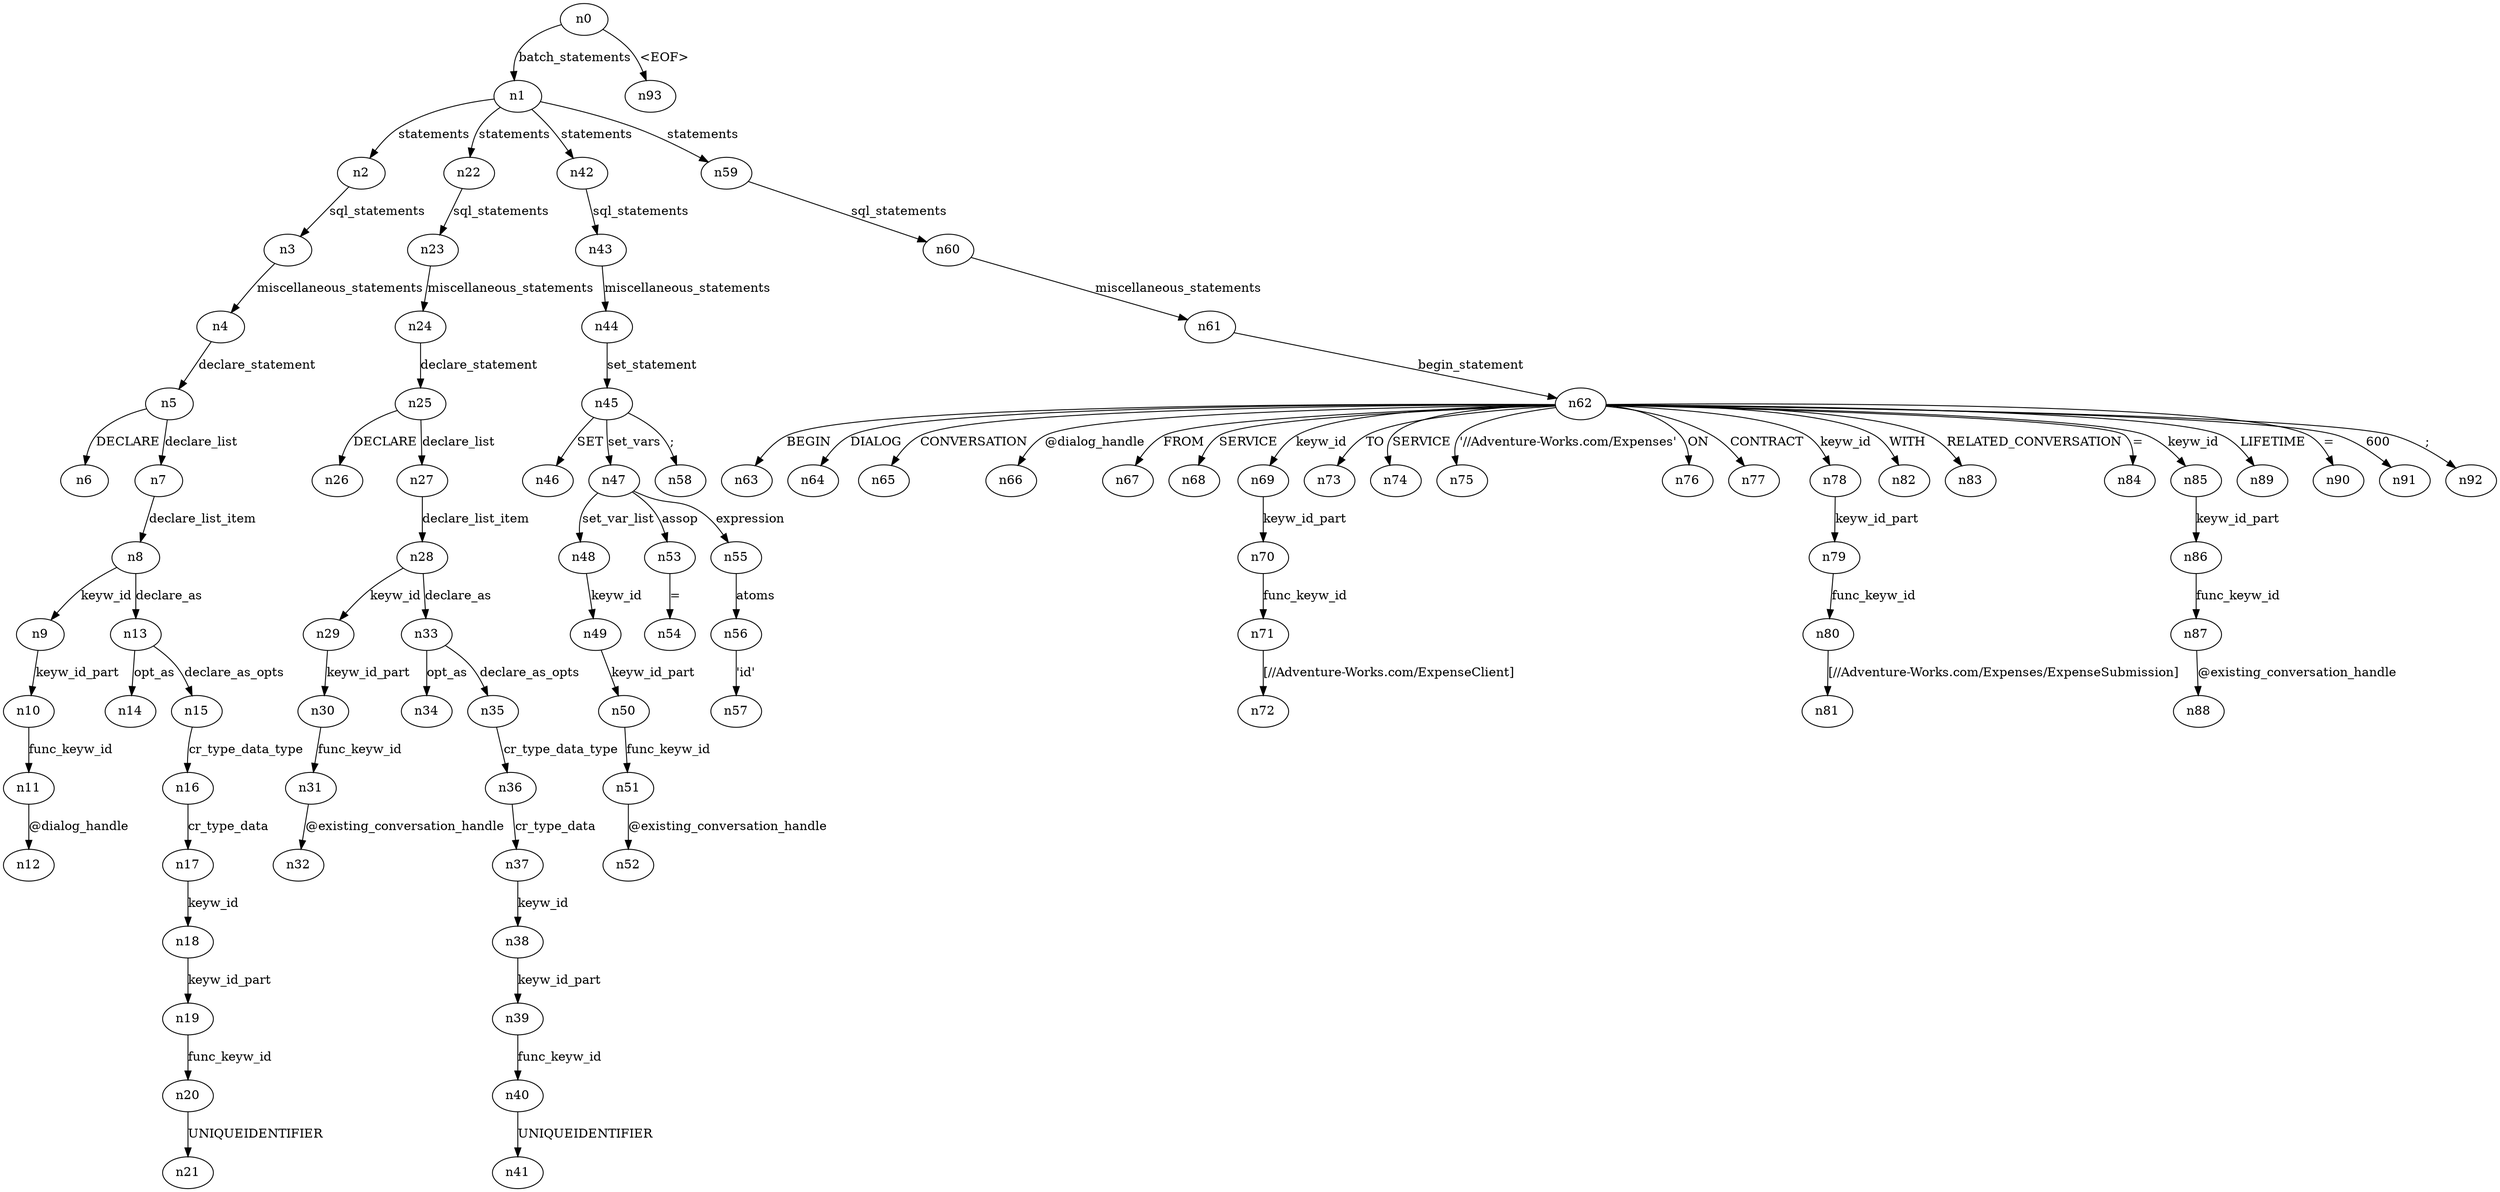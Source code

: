 digraph ParseTree {
  n0 -> n1 [label="batch_statements"];
  n1 -> n2 [label="statements"];
  n2 -> n3 [label="sql_statements"];
  n3 -> n4 [label="miscellaneous_statements"];
  n4 -> n5 [label="declare_statement"];
  n5 -> n6 [label="DECLARE"];
  n5 -> n7 [label="declare_list"];
  n7 -> n8 [label="declare_list_item"];
  n8 -> n9 [label="keyw_id"];
  n9 -> n10 [label="keyw_id_part"];
  n10 -> n11 [label="func_keyw_id"];
  n11 -> n12 [label="@dialog_handle"];
  n8 -> n13 [label="declare_as"];
  n13 -> n14 [label="opt_as"];
  n13 -> n15 [label="declare_as_opts"];
  n15 -> n16 [label="cr_type_data_type"];
  n16 -> n17 [label="cr_type_data"];
  n17 -> n18 [label="keyw_id"];
  n18 -> n19 [label="keyw_id_part"];
  n19 -> n20 [label="func_keyw_id"];
  n20 -> n21 [label="UNIQUEIDENTIFIER"];
  n1 -> n22 [label="statements"];
  n22 -> n23 [label="sql_statements"];
  n23 -> n24 [label="miscellaneous_statements"];
  n24 -> n25 [label="declare_statement"];
  n25 -> n26 [label="DECLARE"];
  n25 -> n27 [label="declare_list"];
  n27 -> n28 [label="declare_list_item"];
  n28 -> n29 [label="keyw_id"];
  n29 -> n30 [label="keyw_id_part"];
  n30 -> n31 [label="func_keyw_id"];
  n31 -> n32 [label="@existing_conversation_handle"];
  n28 -> n33 [label="declare_as"];
  n33 -> n34 [label="opt_as"];
  n33 -> n35 [label="declare_as_opts"];
  n35 -> n36 [label="cr_type_data_type"];
  n36 -> n37 [label="cr_type_data"];
  n37 -> n38 [label="keyw_id"];
  n38 -> n39 [label="keyw_id_part"];
  n39 -> n40 [label="func_keyw_id"];
  n40 -> n41 [label="UNIQUEIDENTIFIER"];
  n1 -> n42 [label="statements"];
  n42 -> n43 [label="sql_statements"];
  n43 -> n44 [label="miscellaneous_statements"];
  n44 -> n45 [label="set_statement"];
  n45 -> n46 [label="SET"];
  n45 -> n47 [label="set_vars"];
  n47 -> n48 [label="set_var_list"];
  n48 -> n49 [label="keyw_id"];
  n49 -> n50 [label="keyw_id_part"];
  n50 -> n51 [label="func_keyw_id"];
  n51 -> n52 [label="@existing_conversation_handle"];
  n47 -> n53 [label="assop"];
  n53 -> n54 [label="="];
  n47 -> n55 [label="expression"];
  n55 -> n56 [label="atoms"];
  n56 -> n57 [label="'id'"];
  n45 -> n58 [label=";"];
  n1 -> n59 [label="statements"];
  n59 -> n60 [label="sql_statements"];
  n60 -> n61 [label="miscellaneous_statements"];
  n61 -> n62 [label="begin_statement"];
  n62 -> n63 [label="BEGIN"];
  n62 -> n64 [label="DIALOG"];
  n62 -> n65 [label="CONVERSATION"];
  n62 -> n66 [label="@dialog_handle"];
  n62 -> n67 [label="FROM"];
  n62 -> n68 [label="SERVICE"];
  n62 -> n69 [label="keyw_id"];
  n69 -> n70 [label="keyw_id_part"];
  n70 -> n71 [label="func_keyw_id"];
  n71 -> n72 [label="[//Adventure-Works.com/ExpenseClient]"];
  n62 -> n73 [label="TO"];
  n62 -> n74 [label="SERVICE"];
  n62 -> n75 [label="'//Adventure-Works.com/Expenses'"];
  n62 -> n76 [label="ON"];
  n62 -> n77 [label="CONTRACT"];
  n62 -> n78 [label="keyw_id"];
  n78 -> n79 [label="keyw_id_part"];
  n79 -> n80 [label="func_keyw_id"];
  n80 -> n81 [label="[//Adventure-Works.com/Expenses/ExpenseSubmission]"];
  n62 -> n82 [label="WITH"];
  n62 -> n83 [label="RELATED_CONVERSATION"];
  n62 -> n84 [label="="];
  n62 -> n85 [label="keyw_id"];
  n85 -> n86 [label="keyw_id_part"];
  n86 -> n87 [label="func_keyw_id"];
  n87 -> n88 [label="@existing_conversation_handle"];
  n62 -> n89 [label="LIFETIME"];
  n62 -> n90 [label="="];
  n62 -> n91 [label="600"];
  n62 -> n92 [label=";"];
  n0 -> n93 [label="<EOF>"];
}